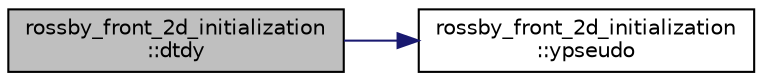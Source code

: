 digraph "rossby_front_2d_initialization::dtdy"
{
 // INTERACTIVE_SVG=YES
 // LATEX_PDF_SIZE
  edge [fontname="Helvetica",fontsize="10",labelfontname="Helvetica",labelfontsize="10"];
  node [fontname="Helvetica",fontsize="10",shape=record];
  rankdir="LR";
  Node1 [label="rossby_front_2d_initialization\l::dtdy",height=0.2,width=0.4,color="black", fillcolor="grey75", style="filled", fontcolor="black",tooltip="Analytic prescription of mixed layer temperature gradient in 2d Rossby front test."];
  Node1 -> Node2 [color="midnightblue",fontsize="10",style="solid",fontname="Helvetica"];
  Node2 [label="rossby_front_2d_initialization\l::ypseudo",height=0.2,width=0.4,color="black", fillcolor="white", style="filled",URL="$namespacerossby__front__2d__initialization.html#a15a0b752df24fbae7deabe844a418239",tooltip="Pseudo coordinate across domain used by Hml() and dTdy() returns a coordinate from -PI/2 ...."];
}

